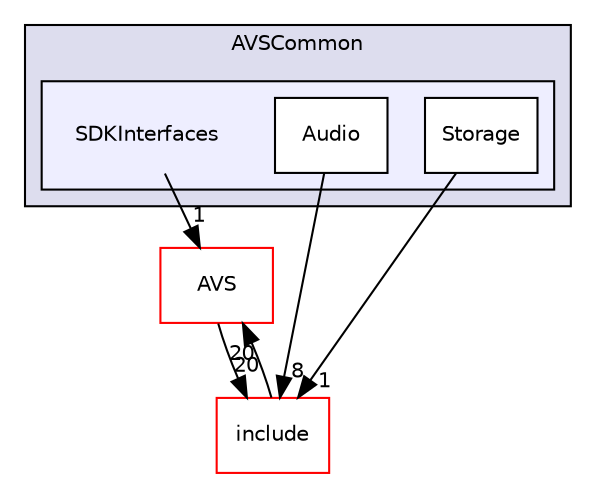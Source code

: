 digraph "/workplace/avs-device-sdk/AVSCommon/SDKInterfaces/test/AVSCommon/SDKInterfaces" {
  compound=true
  node [ fontsize="10", fontname="Helvetica"];
  edge [ labelfontsize="10", labelfontname="Helvetica"];
  subgraph clusterdir_779cd95c25bfd22c62255d2dc75909ee {
    graph [ bgcolor="#ddddee", pencolor="black", label="AVSCommon" fontname="Helvetica", fontsize="10", URL="dir_779cd95c25bfd22c62255d2dc75909ee.html"]
  subgraph clusterdir_fd08e2d492364730d424f6256176d09b {
    graph [ bgcolor="#eeeeff", pencolor="black", label="" URL="dir_fd08e2d492364730d424f6256176d09b.html"];
    dir_fd08e2d492364730d424f6256176d09b [shape=plaintext label="SDKInterfaces"];
    dir_7d945fba5d7574c3838e625b40e73e04 [shape=box label="Audio" color="black" fillcolor="white" style="filled" URL="dir_7d945fba5d7574c3838e625b40e73e04.html"];
    dir_ebc2480d1294204939d3fe96f62702f5 [shape=box label="Storage" color="black" fillcolor="white" style="filled" URL="dir_ebc2480d1294204939d3fe96f62702f5.html"];
  }
  }
  dir_80711c2a226d5fced33fce22558d3784 [shape=box label="AVS" fillcolor="white" style="filled" color="red" URL="dir_80711c2a226d5fced33fce22558d3784.html"];
  dir_17341252d14ec499eb3e1f7903ffcdf5 [shape=box label="include" fillcolor="white" style="filled" color="red" URL="dir_17341252d14ec499eb3e1f7903ffcdf5.html"];
  dir_80711c2a226d5fced33fce22558d3784->dir_17341252d14ec499eb3e1f7903ffcdf5 [headlabel="20", labeldistance=1.5 headhref="dir_000048_000075.html"];
  dir_17341252d14ec499eb3e1f7903ffcdf5->dir_80711c2a226d5fced33fce22558d3784 [headlabel="20", labeldistance=1.5 headhref="dir_000075_000048.html"];
  dir_ebc2480d1294204939d3fe96f62702f5->dir_17341252d14ec499eb3e1f7903ffcdf5 [headlabel="1", labeldistance=1.5 headhref="dir_000083_000075.html"];
  dir_fd08e2d492364730d424f6256176d09b->dir_80711c2a226d5fced33fce22558d3784 [headlabel="1", labeldistance=1.5 headhref="dir_000019_000048.html"];
  dir_7d945fba5d7574c3838e625b40e73e04->dir_17341252d14ec499eb3e1f7903ffcdf5 [headlabel="8", labeldistance=1.5 headhref="dir_000082_000075.html"];
}
